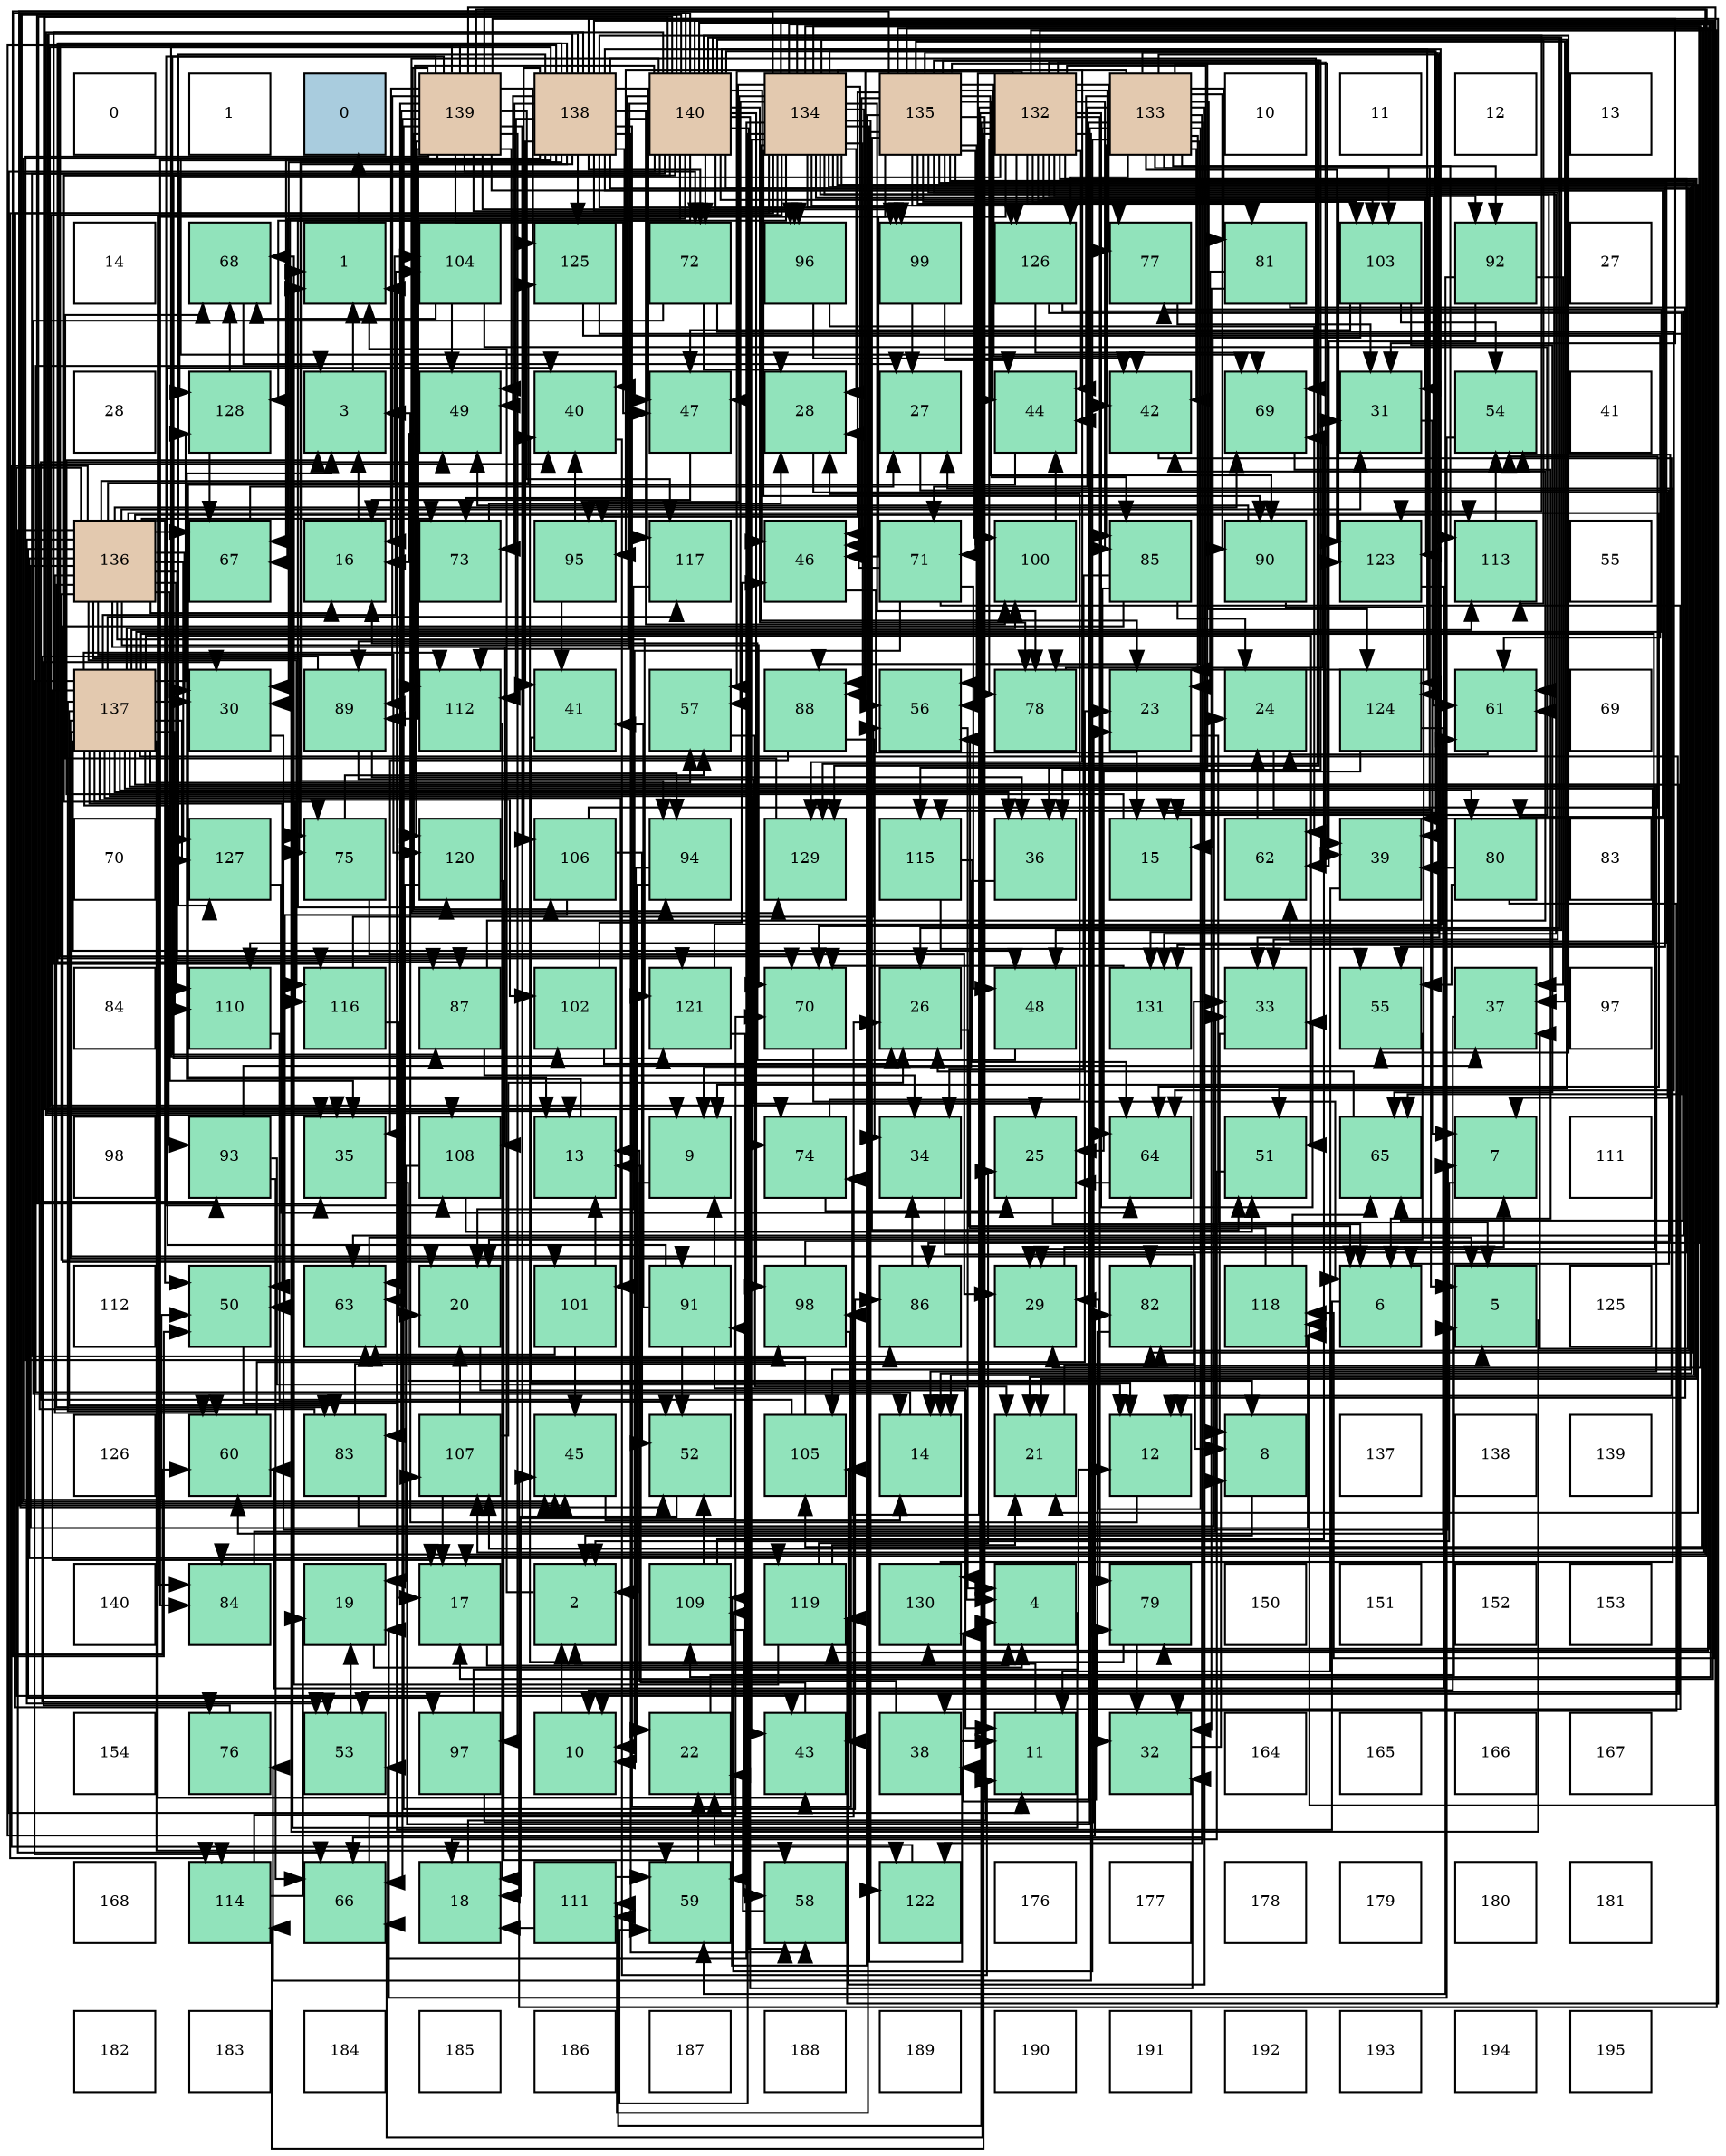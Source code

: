 digraph layout{
 rankdir=TB;
 splines=ortho;
 node [style=filled shape=square fixedsize=true width=0.6];
0[label="0", fontsize=8, fillcolor="#ffffff"];
1[label="1", fontsize=8, fillcolor="#ffffff"];
2[label="0", fontsize=8, fillcolor="#a9ccde"];
3[label="139", fontsize=8, fillcolor="#e3c9af"];
4[label="138", fontsize=8, fillcolor="#e3c9af"];
5[label="140", fontsize=8, fillcolor="#e3c9af"];
6[label="134", fontsize=8, fillcolor="#e3c9af"];
7[label="135", fontsize=8, fillcolor="#e3c9af"];
8[label="132", fontsize=8, fillcolor="#e3c9af"];
9[label="133", fontsize=8, fillcolor="#e3c9af"];
10[label="10", fontsize=8, fillcolor="#ffffff"];
11[label="11", fontsize=8, fillcolor="#ffffff"];
12[label="12", fontsize=8, fillcolor="#ffffff"];
13[label="13", fontsize=8, fillcolor="#ffffff"];
14[label="14", fontsize=8, fillcolor="#ffffff"];
15[label="68", fontsize=8, fillcolor="#91e3bb"];
16[label="1", fontsize=8, fillcolor="#91e3bb"];
17[label="104", fontsize=8, fillcolor="#91e3bb"];
18[label="125", fontsize=8, fillcolor="#91e3bb"];
19[label="72", fontsize=8, fillcolor="#91e3bb"];
20[label="96", fontsize=8, fillcolor="#91e3bb"];
21[label="99", fontsize=8, fillcolor="#91e3bb"];
22[label="126", fontsize=8, fillcolor="#91e3bb"];
23[label="77", fontsize=8, fillcolor="#91e3bb"];
24[label="81", fontsize=8, fillcolor="#91e3bb"];
25[label="103", fontsize=8, fillcolor="#91e3bb"];
26[label="92", fontsize=8, fillcolor="#91e3bb"];
27[label="27", fontsize=8, fillcolor="#ffffff"];
28[label="28", fontsize=8, fillcolor="#ffffff"];
29[label="128", fontsize=8, fillcolor="#91e3bb"];
30[label="3", fontsize=8, fillcolor="#91e3bb"];
31[label="49", fontsize=8, fillcolor="#91e3bb"];
32[label="40", fontsize=8, fillcolor="#91e3bb"];
33[label="47", fontsize=8, fillcolor="#91e3bb"];
34[label="28", fontsize=8, fillcolor="#91e3bb"];
35[label="27", fontsize=8, fillcolor="#91e3bb"];
36[label="44", fontsize=8, fillcolor="#91e3bb"];
37[label="42", fontsize=8, fillcolor="#91e3bb"];
38[label="69", fontsize=8, fillcolor="#91e3bb"];
39[label="31", fontsize=8, fillcolor="#91e3bb"];
40[label="54", fontsize=8, fillcolor="#91e3bb"];
41[label="41", fontsize=8, fillcolor="#ffffff"];
42[label="136", fontsize=8, fillcolor="#e3c9af"];
43[label="67", fontsize=8, fillcolor="#91e3bb"];
44[label="16", fontsize=8, fillcolor="#91e3bb"];
45[label="73", fontsize=8, fillcolor="#91e3bb"];
46[label="95", fontsize=8, fillcolor="#91e3bb"];
47[label="117", fontsize=8, fillcolor="#91e3bb"];
48[label="46", fontsize=8, fillcolor="#91e3bb"];
49[label="71", fontsize=8, fillcolor="#91e3bb"];
50[label="100", fontsize=8, fillcolor="#91e3bb"];
51[label="85", fontsize=8, fillcolor="#91e3bb"];
52[label="90", fontsize=8, fillcolor="#91e3bb"];
53[label="123", fontsize=8, fillcolor="#91e3bb"];
54[label="113", fontsize=8, fillcolor="#91e3bb"];
55[label="55", fontsize=8, fillcolor="#ffffff"];
56[label="137", fontsize=8, fillcolor="#e3c9af"];
57[label="30", fontsize=8, fillcolor="#91e3bb"];
58[label="89", fontsize=8, fillcolor="#91e3bb"];
59[label="112", fontsize=8, fillcolor="#91e3bb"];
60[label="41", fontsize=8, fillcolor="#91e3bb"];
61[label="57", fontsize=8, fillcolor="#91e3bb"];
62[label="88", fontsize=8, fillcolor="#91e3bb"];
63[label="56", fontsize=8, fillcolor="#91e3bb"];
64[label="78", fontsize=8, fillcolor="#91e3bb"];
65[label="23", fontsize=8, fillcolor="#91e3bb"];
66[label="24", fontsize=8, fillcolor="#91e3bb"];
67[label="124", fontsize=8, fillcolor="#91e3bb"];
68[label="61", fontsize=8, fillcolor="#91e3bb"];
69[label="69", fontsize=8, fillcolor="#ffffff"];
70[label="70", fontsize=8, fillcolor="#ffffff"];
71[label="127", fontsize=8, fillcolor="#91e3bb"];
72[label="75", fontsize=8, fillcolor="#91e3bb"];
73[label="120", fontsize=8, fillcolor="#91e3bb"];
74[label="106", fontsize=8, fillcolor="#91e3bb"];
75[label="94", fontsize=8, fillcolor="#91e3bb"];
76[label="129", fontsize=8, fillcolor="#91e3bb"];
77[label="115", fontsize=8, fillcolor="#91e3bb"];
78[label="36", fontsize=8, fillcolor="#91e3bb"];
79[label="15", fontsize=8, fillcolor="#91e3bb"];
80[label="62", fontsize=8, fillcolor="#91e3bb"];
81[label="39", fontsize=8, fillcolor="#91e3bb"];
82[label="80", fontsize=8, fillcolor="#91e3bb"];
83[label="83", fontsize=8, fillcolor="#ffffff"];
84[label="84", fontsize=8, fillcolor="#ffffff"];
85[label="110", fontsize=8, fillcolor="#91e3bb"];
86[label="116", fontsize=8, fillcolor="#91e3bb"];
87[label="87", fontsize=8, fillcolor="#91e3bb"];
88[label="102", fontsize=8, fillcolor="#91e3bb"];
89[label="121", fontsize=8, fillcolor="#91e3bb"];
90[label="70", fontsize=8, fillcolor="#91e3bb"];
91[label="26", fontsize=8, fillcolor="#91e3bb"];
92[label="48", fontsize=8, fillcolor="#91e3bb"];
93[label="131", fontsize=8, fillcolor="#91e3bb"];
94[label="33", fontsize=8, fillcolor="#91e3bb"];
95[label="55", fontsize=8, fillcolor="#91e3bb"];
96[label="37", fontsize=8, fillcolor="#91e3bb"];
97[label="97", fontsize=8, fillcolor="#ffffff"];
98[label="98", fontsize=8, fillcolor="#ffffff"];
99[label="93", fontsize=8, fillcolor="#91e3bb"];
100[label="35", fontsize=8, fillcolor="#91e3bb"];
101[label="108", fontsize=8, fillcolor="#91e3bb"];
102[label="13", fontsize=8, fillcolor="#91e3bb"];
103[label="9", fontsize=8, fillcolor="#91e3bb"];
104[label="74", fontsize=8, fillcolor="#91e3bb"];
105[label="34", fontsize=8, fillcolor="#91e3bb"];
106[label="25", fontsize=8, fillcolor="#91e3bb"];
107[label="64", fontsize=8, fillcolor="#91e3bb"];
108[label="51", fontsize=8, fillcolor="#91e3bb"];
109[label="65", fontsize=8, fillcolor="#91e3bb"];
110[label="7", fontsize=8, fillcolor="#91e3bb"];
111[label="111", fontsize=8, fillcolor="#ffffff"];
112[label="112", fontsize=8, fillcolor="#ffffff"];
113[label="50", fontsize=8, fillcolor="#91e3bb"];
114[label="63", fontsize=8, fillcolor="#91e3bb"];
115[label="20", fontsize=8, fillcolor="#91e3bb"];
116[label="101", fontsize=8, fillcolor="#91e3bb"];
117[label="91", fontsize=8, fillcolor="#91e3bb"];
118[label="98", fontsize=8, fillcolor="#91e3bb"];
119[label="86", fontsize=8, fillcolor="#91e3bb"];
120[label="29", fontsize=8, fillcolor="#91e3bb"];
121[label="82", fontsize=8, fillcolor="#91e3bb"];
122[label="118", fontsize=8, fillcolor="#91e3bb"];
123[label="6", fontsize=8, fillcolor="#91e3bb"];
124[label="5", fontsize=8, fillcolor="#91e3bb"];
125[label="125", fontsize=8, fillcolor="#ffffff"];
126[label="126", fontsize=8, fillcolor="#ffffff"];
127[label="60", fontsize=8, fillcolor="#91e3bb"];
128[label="83", fontsize=8, fillcolor="#91e3bb"];
129[label="107", fontsize=8, fillcolor="#91e3bb"];
130[label="45", fontsize=8, fillcolor="#91e3bb"];
131[label="52", fontsize=8, fillcolor="#91e3bb"];
132[label="105", fontsize=8, fillcolor="#91e3bb"];
133[label="14", fontsize=8, fillcolor="#91e3bb"];
134[label="21", fontsize=8, fillcolor="#91e3bb"];
135[label="12", fontsize=8, fillcolor="#91e3bb"];
136[label="8", fontsize=8, fillcolor="#91e3bb"];
137[label="137", fontsize=8, fillcolor="#ffffff"];
138[label="138", fontsize=8, fillcolor="#ffffff"];
139[label="139", fontsize=8, fillcolor="#ffffff"];
140[label="140", fontsize=8, fillcolor="#ffffff"];
141[label="84", fontsize=8, fillcolor="#91e3bb"];
142[label="19", fontsize=8, fillcolor="#91e3bb"];
143[label="17", fontsize=8, fillcolor="#91e3bb"];
144[label="2", fontsize=8, fillcolor="#91e3bb"];
145[label="109", fontsize=8, fillcolor="#91e3bb"];
146[label="119", fontsize=8, fillcolor="#91e3bb"];
147[label="130", fontsize=8, fillcolor="#91e3bb"];
148[label="4", fontsize=8, fillcolor="#91e3bb"];
149[label="79", fontsize=8, fillcolor="#91e3bb"];
150[label="150", fontsize=8, fillcolor="#ffffff"];
151[label="151", fontsize=8, fillcolor="#ffffff"];
152[label="152", fontsize=8, fillcolor="#ffffff"];
153[label="153", fontsize=8, fillcolor="#ffffff"];
154[label="154", fontsize=8, fillcolor="#ffffff"];
155[label="76", fontsize=8, fillcolor="#91e3bb"];
156[label="53", fontsize=8, fillcolor="#91e3bb"];
157[label="97", fontsize=8, fillcolor="#91e3bb"];
158[label="10", fontsize=8, fillcolor="#91e3bb"];
159[label="22", fontsize=8, fillcolor="#91e3bb"];
160[label="43", fontsize=8, fillcolor="#91e3bb"];
161[label="38", fontsize=8, fillcolor="#91e3bb"];
162[label="11", fontsize=8, fillcolor="#91e3bb"];
163[label="32", fontsize=8, fillcolor="#91e3bb"];
164[label="164", fontsize=8, fillcolor="#ffffff"];
165[label="165", fontsize=8, fillcolor="#ffffff"];
166[label="166", fontsize=8, fillcolor="#ffffff"];
167[label="167", fontsize=8, fillcolor="#ffffff"];
168[label="168", fontsize=8, fillcolor="#ffffff"];
169[label="114", fontsize=8, fillcolor="#91e3bb"];
170[label="66", fontsize=8, fillcolor="#91e3bb"];
171[label="18", fontsize=8, fillcolor="#91e3bb"];
172[label="111", fontsize=8, fillcolor="#91e3bb"];
173[label="59", fontsize=8, fillcolor="#91e3bb"];
174[label="58", fontsize=8, fillcolor="#91e3bb"];
175[label="122", fontsize=8, fillcolor="#91e3bb"];
176[label="176", fontsize=8, fillcolor="#ffffff"];
177[label="177", fontsize=8, fillcolor="#ffffff"];
178[label="178", fontsize=8, fillcolor="#ffffff"];
179[label="179", fontsize=8, fillcolor="#ffffff"];
180[label="180", fontsize=8, fillcolor="#ffffff"];
181[label="181", fontsize=8, fillcolor="#ffffff"];
182[label="182", fontsize=8, fillcolor="#ffffff"];
183[label="183", fontsize=8, fillcolor="#ffffff"];
184[label="184", fontsize=8, fillcolor="#ffffff"];
185[label="185", fontsize=8, fillcolor="#ffffff"];
186[label="186", fontsize=8, fillcolor="#ffffff"];
187[label="187", fontsize=8, fillcolor="#ffffff"];
188[label="188", fontsize=8, fillcolor="#ffffff"];
189[label="189", fontsize=8, fillcolor="#ffffff"];
190[label="190", fontsize=8, fillcolor="#ffffff"];
191[label="191", fontsize=8, fillcolor="#ffffff"];
192[label="192", fontsize=8, fillcolor="#ffffff"];
193[label="193", fontsize=8, fillcolor="#ffffff"];
194[label="194", fontsize=8, fillcolor="#ffffff"];
195[label="195", fontsize=8, fillcolor="#ffffff"];
edge [constraint=false, style=vis];16 -> 2;
144 -> 16;
30 -> 16;
148 -> 16;
124 -> 16;
123 -> 16;
110 -> 144;
136 -> 144;
103 -> 144;
158 -> 144;
162 -> 144;
135 -> 30;
102 -> 30;
133 -> 30;
79 -> 30;
44 -> 30;
143 -> 148;
171 -> 148;
142 -> 148;
115 -> 148;
134 -> 124;
159 -> 124;
65 -> 124;
66 -> 124;
106 -> 123;
91 -> 123;
35 -> 123;
34 -> 110;
120 -> 110;
57 -> 110;
39 -> 110;
163 -> 136;
94 -> 136;
105 -> 136;
100 -> 136;
78 -> 103;
96 -> 158;
161 -> 162;
161 -> 102;
81 -> 162;
32 -> 162;
60 -> 135;
37 -> 135;
160 -> 102;
36 -> 102;
130 -> 133;
48 -> 79;
33 -> 44;
92 -> 44;
31 -> 44;
113 -> 143;
108 -> 171;
131 -> 171;
156 -> 142;
40 -> 142;
95 -> 115;
63 -> 148;
61 -> 134;
174 -> 159;
173 -> 159;
127 -> 65;
68 -> 66;
80 -> 66;
114 -> 124;
107 -> 106;
109 -> 91;
170 -> 91;
43 -> 35;
15 -> 35;
38 -> 123;
90 -> 123;
49 -> 158;
49 -> 34;
49 -> 161;
49 -> 92;
19 -> 133;
19 -> 34;
19 -> 107;
45 -> 34;
104 -> 106;
104 -> 34;
72 -> 120;
72 -> 61;
155 -> 57;
23 -> 39;
64 -> 39;
149 -> 163;
149 -> 32;
82 -> 163;
82 -> 81;
82 -> 95;
24 -> 135;
24 -> 65;
24 -> 163;
121 -> 163;
128 -> 66;
128 -> 94;
128 -> 32;
141 -> 94;
51 -> 115;
51 -> 66;
51 -> 105;
51 -> 107;
119 -> 105;
87 -> 105;
87 -> 37;
62 -> 105;
62 -> 100;
58 -> 106;
58 -> 78;
58 -> 156;
52 -> 103;
52 -> 31;
117 -> 103;
117 -> 162;
117 -> 32;
117 -> 60;
117 -> 131;
26 -> 96;
26 -> 173;
26 -> 80;
99 -> 135;
99 -> 96;
99 -> 170;
75 -> 158;
75 -> 159;
46 -> 32;
46 -> 60;
20 -> 37;
20 -> 80;
157 -> 135;
157 -> 65;
118 -> 160;
118 -> 40;
21 -> 35;
21 -> 36;
50 -> 36;
116 -> 102;
116 -> 130;
116 -> 114;
88 -> 91;
88 -> 48;
25 -> 79;
25 -> 33;
25 -> 40;
25 -> 109;
17 -> 79;
17 -> 31;
17 -> 15;
132 -> 31;
132 -> 114;
74 -> 113;
74 -> 131;
74 -> 40;
129 -> 143;
129 -> 115;
129 -> 91;
101 -> 142;
101 -> 108;
145 -> 131;
145 -> 174;
145 -> 38;
85 -> 131;
172 -> 171;
172 -> 173;
59 -> 171;
54 -> 40;
169 -> 142;
169 -> 90;
77 -> 95;
77 -> 107;
86 -> 115;
86 -> 63;
47 -> 115;
122 -> 63;
122 -> 109;
146 -> 134;
146 -> 106;
146 -> 15;
73 -> 173;
73 -> 114;
89 -> 173;
89 -> 68;
175 -> 159;
53 -> 127;
67 -> 106;
67 -> 127;
18 -> 68;
18 -> 109;
22 -> 114;
22 -> 109;
22 -> 38;
71 -> 107;
29 -> 43;
29 -> 15;
76 -> 15;
147 -> 35;
93 -> 90;
8 -> 134;
8 -> 120;
8 -> 94;
8 -> 78;
8 -> 81;
8 -> 37;
8 -> 36;
8 -> 130;
8 -> 48;
8 -> 63;
8 -> 61;
8 -> 68;
8 -> 170;
8 -> 104;
8 -> 155;
8 -> 23;
8 -> 64;
8 -> 149;
8 -> 24;
8 -> 51;
8 -> 62;
8 -> 26;
8 -> 25;
8 -> 132;
8 -> 172;
8 -> 169;
8 -> 53;
8 -> 67;
8 -> 22;
8 -> 29;
8 -> 76;
8 -> 147;
9 -> 120;
9 -> 94;
9 -> 81;
9 -> 37;
9 -> 36;
9 -> 170;
9 -> 49;
9 -> 64;
9 -> 24;
9 -> 51;
9 -> 62;
9 -> 52;
9 -> 26;
9 -> 46;
9 -> 25;
9 -> 132;
9 -> 129;
9 -> 145;
9 -> 54;
9 -> 77;
9 -> 175;
9 -> 53;
9 -> 67;
9 -> 22;
9 -> 147;
9 -> 93;
6 -> 133;
6 -> 134;
6 -> 65;
6 -> 34;
6 -> 120;
6 -> 161;
6 -> 160;
6 -> 130;
6 -> 48;
6 -> 33;
6 -> 108;
6 -> 156;
6 -> 95;
6 -> 63;
6 -> 61;
6 -> 173;
6 -> 68;
6 -> 104;
6 -> 155;
6 -> 64;
6 -> 149;
6 -> 141;
6 -> 119;
6 -> 62;
6 -> 52;
6 -> 46;
6 -> 21;
6 -> 50;
6 -> 132;
6 -> 129;
6 -> 145;
6 -> 169;
6 -> 175;
6 -> 53;
6 -> 67;
6 -> 29;
6 -> 76;
6 -> 93;
7 -> 133;
7 -> 134;
7 -> 94;
7 -> 78;
7 -> 96;
7 -> 81;
7 -> 37;
7 -> 160;
7 -> 36;
7 -> 48;
7 -> 113;
7 -> 108;
7 -> 63;
7 -> 68;
7 -> 49;
7 -> 23;
7 -> 149;
7 -> 121;
7 -> 51;
7 -> 52;
7 -> 46;
7 -> 25;
7 -> 129;
7 -> 145;
7 -> 85;
7 -> 172;
7 -> 77;
7 -> 22;
7 -> 76;
7 -> 147;
42 -> 44;
42 -> 57;
42 -> 39;
42 -> 100;
42 -> 160;
42 -> 113;
42 -> 156;
42 -> 127;
42 -> 107;
42 -> 170;
42 -> 43;
42 -> 38;
42 -> 90;
42 -> 45;
42 -> 72;
42 -> 128;
42 -> 87;
42 -> 157;
42 -> 116;
42 -> 17;
42 -> 101;
42 -> 85;
42 -> 54;
42 -> 86;
42 -> 122;
42 -> 146;
42 -> 73;
42 -> 89;
42 -> 175;
42 -> 18;
42 -> 71;
56 -> 158;
56 -> 133;
56 -> 143;
56 -> 120;
56 -> 57;
56 -> 78;
56 -> 92;
56 -> 113;
56 -> 108;
56 -> 156;
56 -> 61;
56 -> 174;
56 -> 127;
56 -> 80;
56 -> 104;
56 -> 23;
56 -> 82;
56 -> 121;
56 -> 128;
56 -> 117;
56 -> 99;
56 -> 50;
56 -> 116;
56 -> 88;
56 -> 17;
56 -> 85;
56 -> 59;
56 -> 54;
56 -> 169;
56 -> 86;
56 -> 47;
56 -> 71;
56 -> 29;
56 -> 93;
4 -> 102;
4 -> 65;
4 -> 57;
4 -> 100;
4 -> 96;
4 -> 81;
4 -> 32;
4 -> 60;
4 -> 130;
4 -> 33;
4 -> 31;
4 -> 174;
4 -> 43;
4 -> 38;
4 -> 90;
4 -> 19;
4 -> 45;
4 -> 72;
4 -> 141;
4 -> 87;
4 -> 58;
4 -> 75;
4 -> 20;
4 -> 118;
4 -> 21;
4 -> 50;
4 -> 88;
4 -> 74;
4 -> 101;
4 -> 59;
4 -> 122;
4 -> 146;
4 -> 89;
4 -> 53;
4 -> 18;
4 -> 71;
3 -> 44;
3 -> 143;
3 -> 39;
3 -> 100;
3 -> 33;
3 -> 31;
3 -> 114;
3 -> 170;
3 -> 38;
3 -> 19;
3 -> 82;
3 -> 121;
3 -> 128;
3 -> 141;
3 -> 119;
3 -> 87;
3 -> 58;
3 -> 117;
3 -> 75;
3 -> 20;
3 -> 157;
3 -> 118;
3 -> 21;
3 -> 74;
3 -> 101;
3 -> 59;
3 -> 47;
3 -> 122;
3 -> 73;
3 -> 18;
5 -> 103;
5 -> 162;
5 -> 79;
5 -> 143;
5 -> 91;
5 -> 57;
5 -> 39;
5 -> 163;
5 -> 100;
5 -> 130;
5 -> 48;
5 -> 92;
5 -> 113;
5 -> 131;
5 -> 95;
5 -> 174;
5 -> 127;
5 -> 43;
5 -> 90;
5 -> 19;
5 -> 45;
5 -> 72;
5 -> 64;
5 -> 121;
5 -> 119;
5 -> 58;
5 -> 99;
5 -> 75;
5 -> 20;
5 -> 118;
5 -> 59;
5 -> 54;
5 -> 86;
5 -> 47;
5 -> 146;
5 -> 73;
5 -> 89;
5 -> 76;
edge [constraint=true, style=invis];
0 -> 14 -> 28 -> 42 -> 56 -> 70 -> 84 -> 98 -> 112 -> 126 -> 140 -> 154 -> 168 -> 182;
1 -> 15 -> 29 -> 43 -> 57 -> 71 -> 85 -> 99 -> 113 -> 127 -> 141 -> 155 -> 169 -> 183;
2 -> 16 -> 30 -> 44 -> 58 -> 72 -> 86 -> 100 -> 114 -> 128 -> 142 -> 156 -> 170 -> 184;
3 -> 17 -> 31 -> 45 -> 59 -> 73 -> 87 -> 101 -> 115 -> 129 -> 143 -> 157 -> 171 -> 185;
4 -> 18 -> 32 -> 46 -> 60 -> 74 -> 88 -> 102 -> 116 -> 130 -> 144 -> 158 -> 172 -> 186;
5 -> 19 -> 33 -> 47 -> 61 -> 75 -> 89 -> 103 -> 117 -> 131 -> 145 -> 159 -> 173 -> 187;
6 -> 20 -> 34 -> 48 -> 62 -> 76 -> 90 -> 104 -> 118 -> 132 -> 146 -> 160 -> 174 -> 188;
7 -> 21 -> 35 -> 49 -> 63 -> 77 -> 91 -> 105 -> 119 -> 133 -> 147 -> 161 -> 175 -> 189;
8 -> 22 -> 36 -> 50 -> 64 -> 78 -> 92 -> 106 -> 120 -> 134 -> 148 -> 162 -> 176 -> 190;
9 -> 23 -> 37 -> 51 -> 65 -> 79 -> 93 -> 107 -> 121 -> 135 -> 149 -> 163 -> 177 -> 191;
10 -> 24 -> 38 -> 52 -> 66 -> 80 -> 94 -> 108 -> 122 -> 136 -> 150 -> 164 -> 178 -> 192;
11 -> 25 -> 39 -> 53 -> 67 -> 81 -> 95 -> 109 -> 123 -> 137 -> 151 -> 165 -> 179 -> 193;
12 -> 26 -> 40 -> 54 -> 68 -> 82 -> 96 -> 110 -> 124 -> 138 -> 152 -> 166 -> 180 -> 194;
13 -> 27 -> 41 -> 55 -> 69 -> 83 -> 97 -> 111 -> 125 -> 139 -> 153 -> 167 -> 181 -> 195;
rank = same {0 -> 1 -> 2 -> 3 -> 4 -> 5 -> 6 -> 7 -> 8 -> 9 -> 10 -> 11 -> 12 -> 13};
rank = same {14 -> 15 -> 16 -> 17 -> 18 -> 19 -> 20 -> 21 -> 22 -> 23 -> 24 -> 25 -> 26 -> 27};
rank = same {28 -> 29 -> 30 -> 31 -> 32 -> 33 -> 34 -> 35 -> 36 -> 37 -> 38 -> 39 -> 40 -> 41};
rank = same {42 -> 43 -> 44 -> 45 -> 46 -> 47 -> 48 -> 49 -> 50 -> 51 -> 52 -> 53 -> 54 -> 55};
rank = same {56 -> 57 -> 58 -> 59 -> 60 -> 61 -> 62 -> 63 -> 64 -> 65 -> 66 -> 67 -> 68 -> 69};
rank = same {70 -> 71 -> 72 -> 73 -> 74 -> 75 -> 76 -> 77 -> 78 -> 79 -> 80 -> 81 -> 82 -> 83};
rank = same {84 -> 85 -> 86 -> 87 -> 88 -> 89 -> 90 -> 91 -> 92 -> 93 -> 94 -> 95 -> 96 -> 97};
rank = same {98 -> 99 -> 100 -> 101 -> 102 -> 103 -> 104 -> 105 -> 106 -> 107 -> 108 -> 109 -> 110 -> 111};
rank = same {112 -> 113 -> 114 -> 115 -> 116 -> 117 -> 118 -> 119 -> 120 -> 121 -> 122 -> 123 -> 124 -> 125};
rank = same {126 -> 127 -> 128 -> 129 -> 130 -> 131 -> 132 -> 133 -> 134 -> 135 -> 136 -> 137 -> 138 -> 139};
rank = same {140 -> 141 -> 142 -> 143 -> 144 -> 145 -> 146 -> 147 -> 148 -> 149 -> 150 -> 151 -> 152 -> 153};
rank = same {154 -> 155 -> 156 -> 157 -> 158 -> 159 -> 160 -> 161 -> 162 -> 163 -> 164 -> 165 -> 166 -> 167};
rank = same {168 -> 169 -> 170 -> 171 -> 172 -> 173 -> 174 -> 175 -> 176 -> 177 -> 178 -> 179 -> 180 -> 181};
rank = same {182 -> 183 -> 184 -> 185 -> 186 -> 187 -> 188 -> 189 -> 190 -> 191 -> 192 -> 193 -> 194 -> 195};
}
